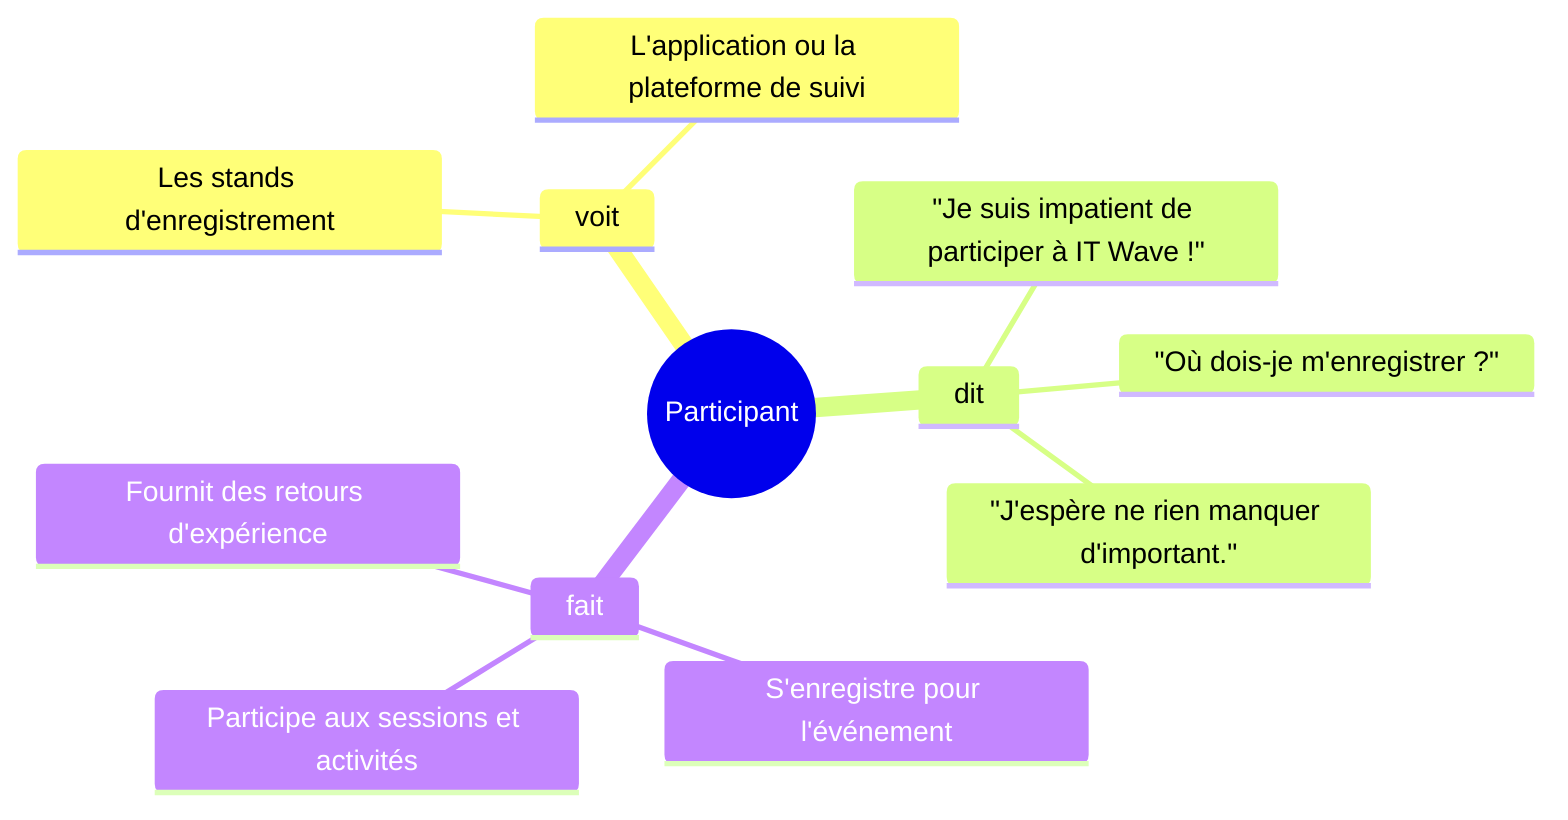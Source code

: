 mindmap
  root((Participant))
        voit
            Les stands d'enregistrement
            L'application ou la plateforme de suivi
        dit
            "Je suis impatient de participer à IT Wave !"
            "Où dois-je m'enregistrer ?"
            "J'espère ne rien manquer d'important."
        fait
            S'enregistre pour l'événement
            Participe aux sessions et activités
            Fournit des retours d'expérience